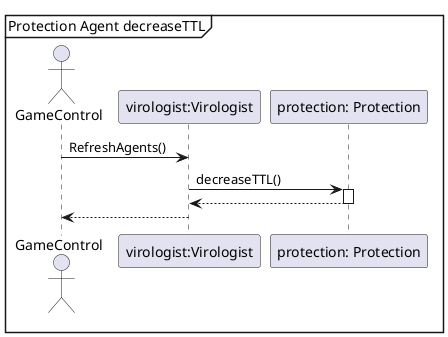 @startuml
'https://plantuml.com/sequence-diagram

mainframe Protection Agent decreaseTTL

actor GameControl


GameControl->"virologist:Virologist": RefreshAgents()
    "virologist:Virologist"->"protection: Protection":decreaseTTL()
    Activate "protection: Protection"
    "protection: Protection"-->"virologist:Virologist" --
"virologist:Virologist"-->GameControl



@enduml

